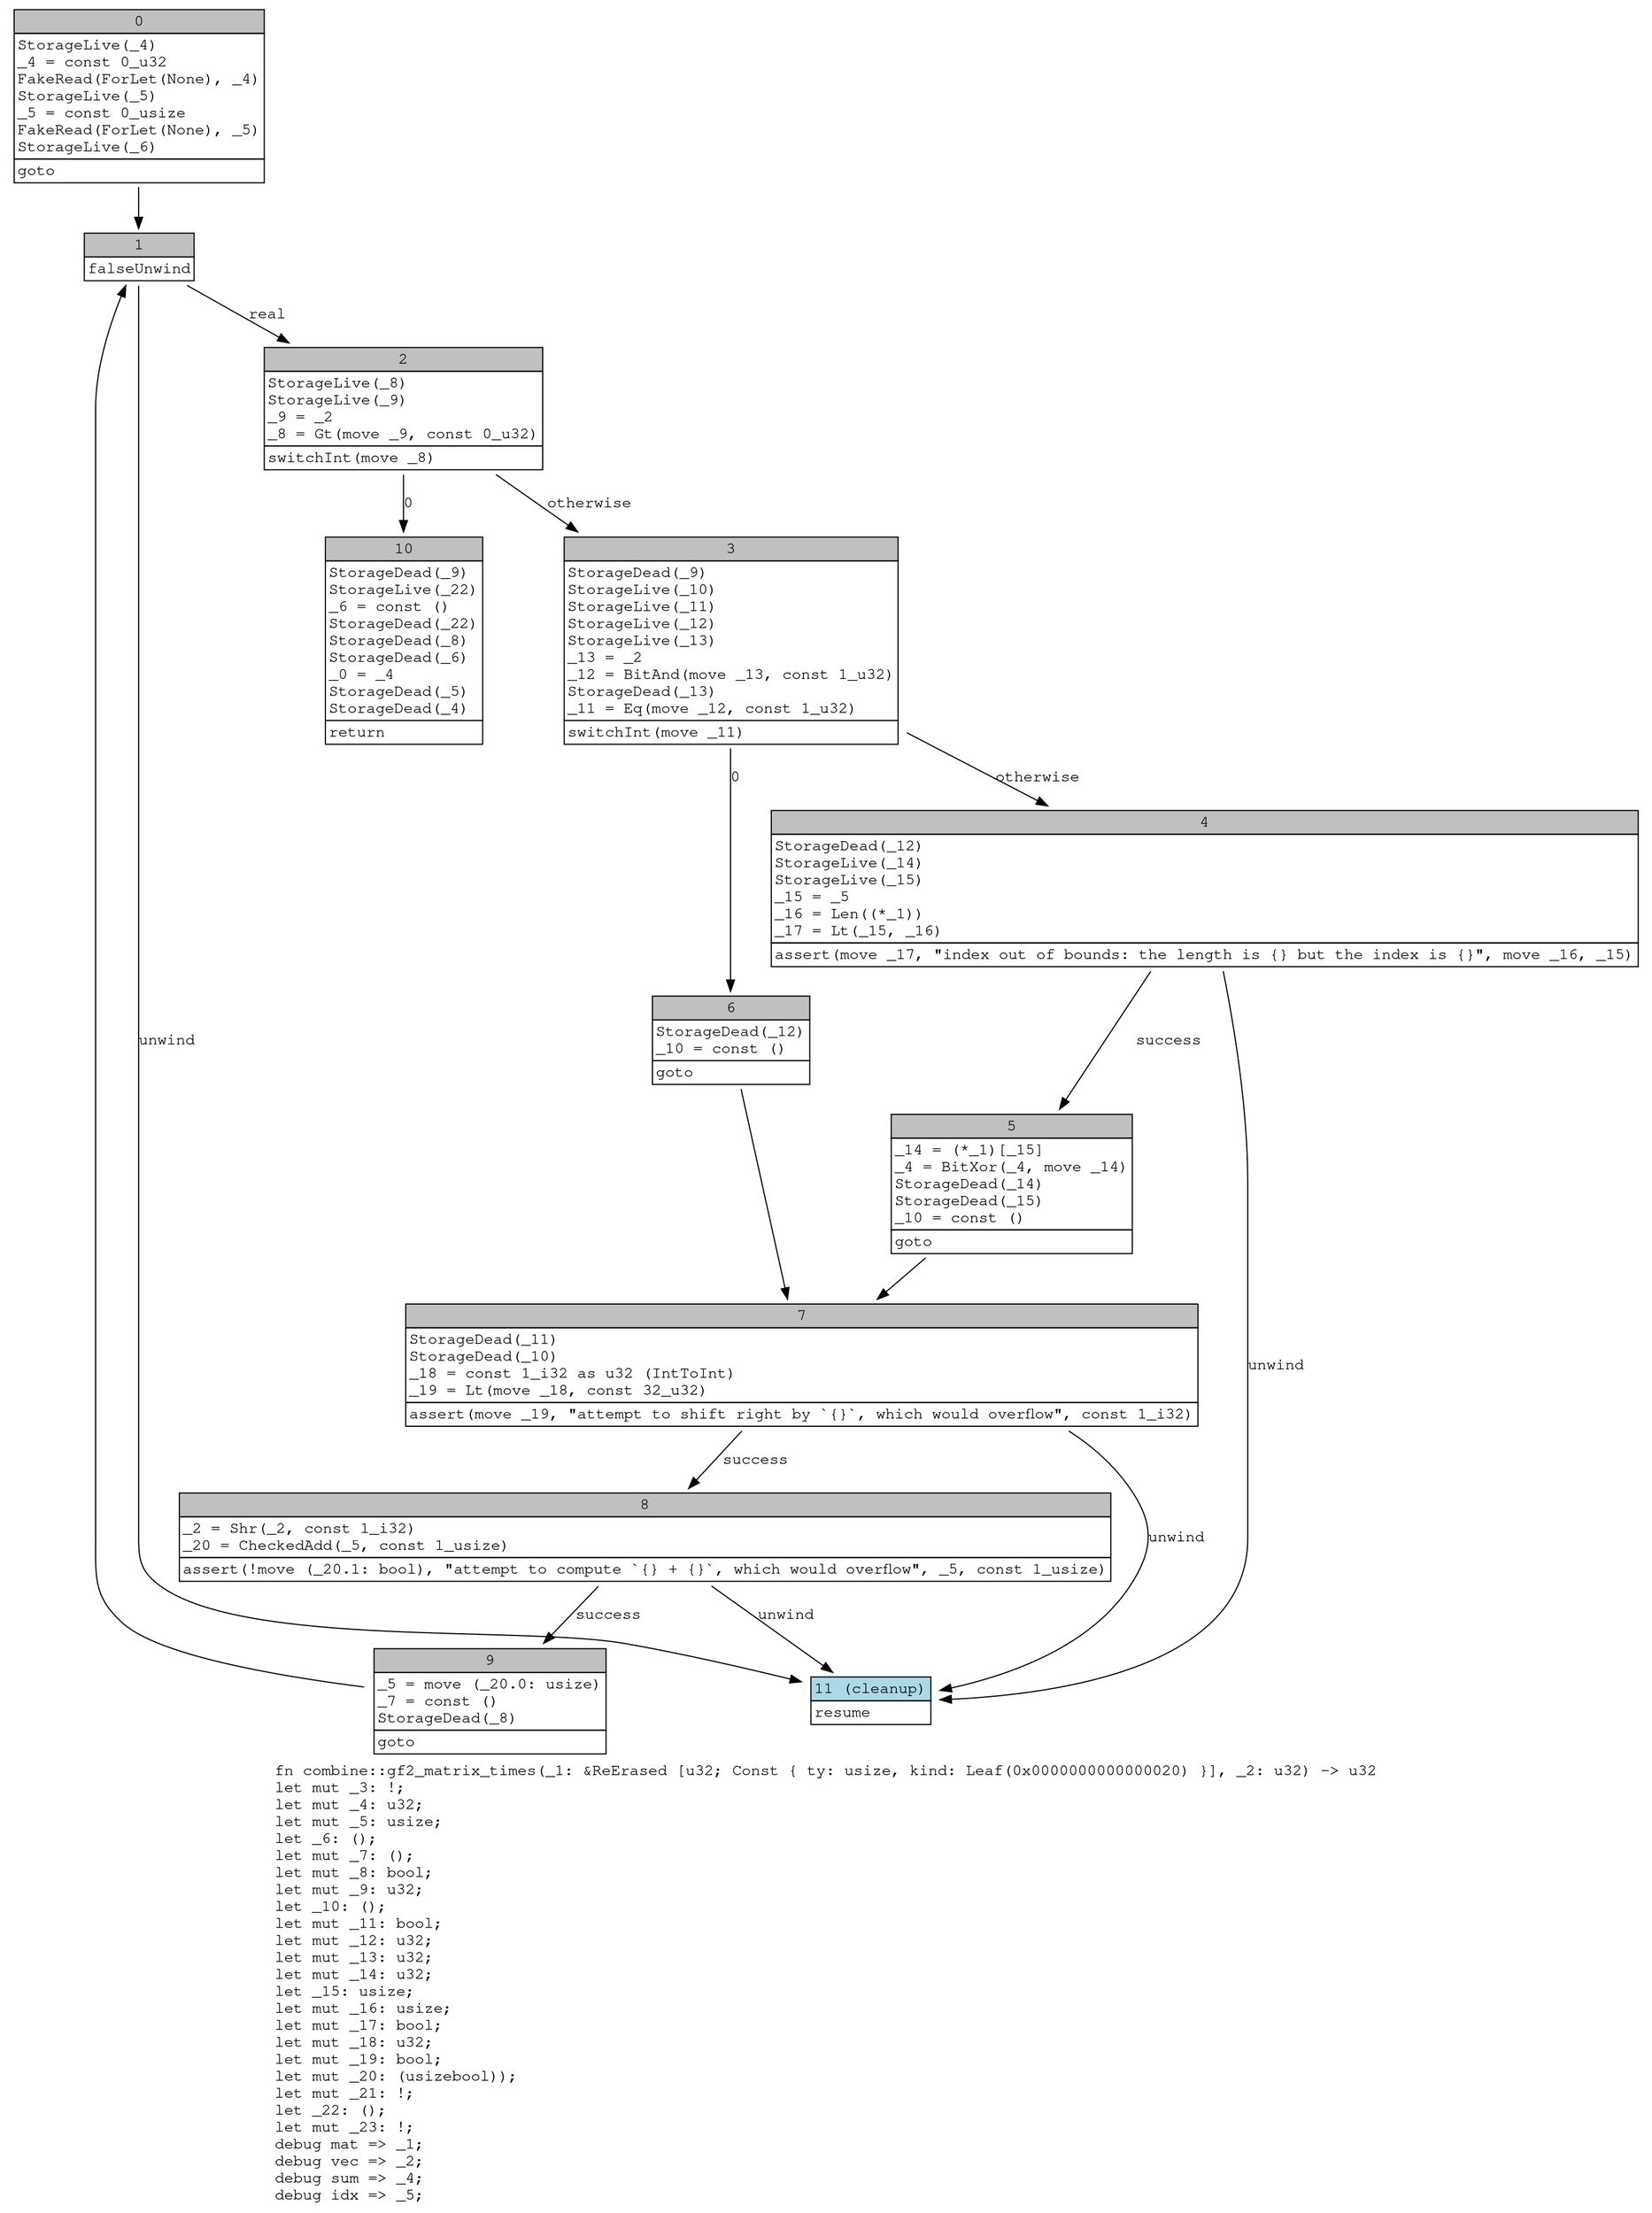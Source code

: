 digraph Mir_0_21 {
    graph [fontname="Courier, monospace"];
    node [fontname="Courier, monospace"];
    edge [fontname="Courier, monospace"];
    label=<fn combine::gf2_matrix_times(_1: &amp;ReErased [u32; Const { ty: usize, kind: Leaf(0x0000000000000020) }], _2: u32) -&gt; u32<br align="left"/>let mut _3: !;<br align="left"/>let mut _4: u32;<br align="left"/>let mut _5: usize;<br align="left"/>let _6: ();<br align="left"/>let mut _7: ();<br align="left"/>let mut _8: bool;<br align="left"/>let mut _9: u32;<br align="left"/>let _10: ();<br align="left"/>let mut _11: bool;<br align="left"/>let mut _12: u32;<br align="left"/>let mut _13: u32;<br align="left"/>let mut _14: u32;<br align="left"/>let _15: usize;<br align="left"/>let mut _16: usize;<br align="left"/>let mut _17: bool;<br align="left"/>let mut _18: u32;<br align="left"/>let mut _19: bool;<br align="left"/>let mut _20: (usizebool));<br align="left"/>let mut _21: !;<br align="left"/>let _22: ();<br align="left"/>let mut _23: !;<br align="left"/>debug mat =&gt; _1;<br align="left"/>debug vec =&gt; _2;<br align="left"/>debug sum =&gt; _4;<br align="left"/>debug idx =&gt; _5;<br align="left"/>>;
    bb0__0_21 [shape="none", label=<<table border="0" cellborder="1" cellspacing="0"><tr><td bgcolor="gray" align="center" colspan="1">0</td></tr><tr><td align="left" balign="left">StorageLive(_4)<br/>_4 = const 0_u32<br/>FakeRead(ForLet(None), _4)<br/>StorageLive(_5)<br/>_5 = const 0_usize<br/>FakeRead(ForLet(None), _5)<br/>StorageLive(_6)<br/></td></tr><tr><td align="left">goto</td></tr></table>>];
    bb1__0_21 [shape="none", label=<<table border="0" cellborder="1" cellspacing="0"><tr><td bgcolor="gray" align="center" colspan="1">1</td></tr><tr><td align="left">falseUnwind</td></tr></table>>];
    bb2__0_21 [shape="none", label=<<table border="0" cellborder="1" cellspacing="0"><tr><td bgcolor="gray" align="center" colspan="1">2</td></tr><tr><td align="left" balign="left">StorageLive(_8)<br/>StorageLive(_9)<br/>_9 = _2<br/>_8 = Gt(move _9, const 0_u32)<br/></td></tr><tr><td align="left">switchInt(move _8)</td></tr></table>>];
    bb3__0_21 [shape="none", label=<<table border="0" cellborder="1" cellspacing="0"><tr><td bgcolor="gray" align="center" colspan="1">3</td></tr><tr><td align="left" balign="left">StorageDead(_9)<br/>StorageLive(_10)<br/>StorageLive(_11)<br/>StorageLive(_12)<br/>StorageLive(_13)<br/>_13 = _2<br/>_12 = BitAnd(move _13, const 1_u32)<br/>StorageDead(_13)<br/>_11 = Eq(move _12, const 1_u32)<br/></td></tr><tr><td align="left">switchInt(move _11)</td></tr></table>>];
    bb4__0_21 [shape="none", label=<<table border="0" cellborder="1" cellspacing="0"><tr><td bgcolor="gray" align="center" colspan="1">4</td></tr><tr><td align="left" balign="left">StorageDead(_12)<br/>StorageLive(_14)<br/>StorageLive(_15)<br/>_15 = _5<br/>_16 = Len((*_1))<br/>_17 = Lt(_15, _16)<br/></td></tr><tr><td align="left">assert(move _17, &quot;index out of bounds: the length is {} but the index is {}&quot;, move _16, _15)</td></tr></table>>];
    bb5__0_21 [shape="none", label=<<table border="0" cellborder="1" cellspacing="0"><tr><td bgcolor="gray" align="center" colspan="1">5</td></tr><tr><td align="left" balign="left">_14 = (*_1)[_15]<br/>_4 = BitXor(_4, move _14)<br/>StorageDead(_14)<br/>StorageDead(_15)<br/>_10 = const ()<br/></td></tr><tr><td align="left">goto</td></tr></table>>];
    bb6__0_21 [shape="none", label=<<table border="0" cellborder="1" cellspacing="0"><tr><td bgcolor="gray" align="center" colspan="1">6</td></tr><tr><td align="left" balign="left">StorageDead(_12)<br/>_10 = const ()<br/></td></tr><tr><td align="left">goto</td></tr></table>>];
    bb7__0_21 [shape="none", label=<<table border="0" cellborder="1" cellspacing="0"><tr><td bgcolor="gray" align="center" colspan="1">7</td></tr><tr><td align="left" balign="left">StorageDead(_11)<br/>StorageDead(_10)<br/>_18 = const 1_i32 as u32 (IntToInt)<br/>_19 = Lt(move _18, const 32_u32)<br/></td></tr><tr><td align="left">assert(move _19, &quot;attempt to shift right by `{}`, which would overflow&quot;, const 1_i32)</td></tr></table>>];
    bb8__0_21 [shape="none", label=<<table border="0" cellborder="1" cellspacing="0"><tr><td bgcolor="gray" align="center" colspan="1">8</td></tr><tr><td align="left" balign="left">_2 = Shr(_2, const 1_i32)<br/>_20 = CheckedAdd(_5, const 1_usize)<br/></td></tr><tr><td align="left">assert(!move (_20.1: bool), &quot;attempt to compute `{} + {}`, which would overflow&quot;, _5, const 1_usize)</td></tr></table>>];
    bb9__0_21 [shape="none", label=<<table border="0" cellborder="1" cellspacing="0"><tr><td bgcolor="gray" align="center" colspan="1">9</td></tr><tr><td align="left" balign="left">_5 = move (_20.0: usize)<br/>_7 = const ()<br/>StorageDead(_8)<br/></td></tr><tr><td align="left">goto</td></tr></table>>];
    bb10__0_21 [shape="none", label=<<table border="0" cellborder="1" cellspacing="0"><tr><td bgcolor="gray" align="center" colspan="1">10</td></tr><tr><td align="left" balign="left">StorageDead(_9)<br/>StorageLive(_22)<br/>_6 = const ()<br/>StorageDead(_22)<br/>StorageDead(_8)<br/>StorageDead(_6)<br/>_0 = _4<br/>StorageDead(_5)<br/>StorageDead(_4)<br/></td></tr><tr><td align="left">return</td></tr></table>>];
    bb11__0_21 [shape="none", label=<<table border="0" cellborder="1" cellspacing="0"><tr><td bgcolor="lightblue" align="center" colspan="1">11 (cleanup)</td></tr><tr><td align="left">resume</td></tr></table>>];
    bb0__0_21 -> bb1__0_21 [label=""];
    bb1__0_21 -> bb2__0_21 [label="real"];
    bb1__0_21 -> bb11__0_21 [label="unwind"];
    bb2__0_21 -> bb10__0_21 [label="0"];
    bb2__0_21 -> bb3__0_21 [label="otherwise"];
    bb3__0_21 -> bb6__0_21 [label="0"];
    bb3__0_21 -> bb4__0_21 [label="otherwise"];
    bb4__0_21 -> bb5__0_21 [label="success"];
    bb4__0_21 -> bb11__0_21 [label="unwind"];
    bb5__0_21 -> bb7__0_21 [label=""];
    bb6__0_21 -> bb7__0_21 [label=""];
    bb7__0_21 -> bb8__0_21 [label="success"];
    bb7__0_21 -> bb11__0_21 [label="unwind"];
    bb8__0_21 -> bb9__0_21 [label="success"];
    bb8__0_21 -> bb11__0_21 [label="unwind"];
    bb9__0_21 -> bb1__0_21 [label=""];
}
